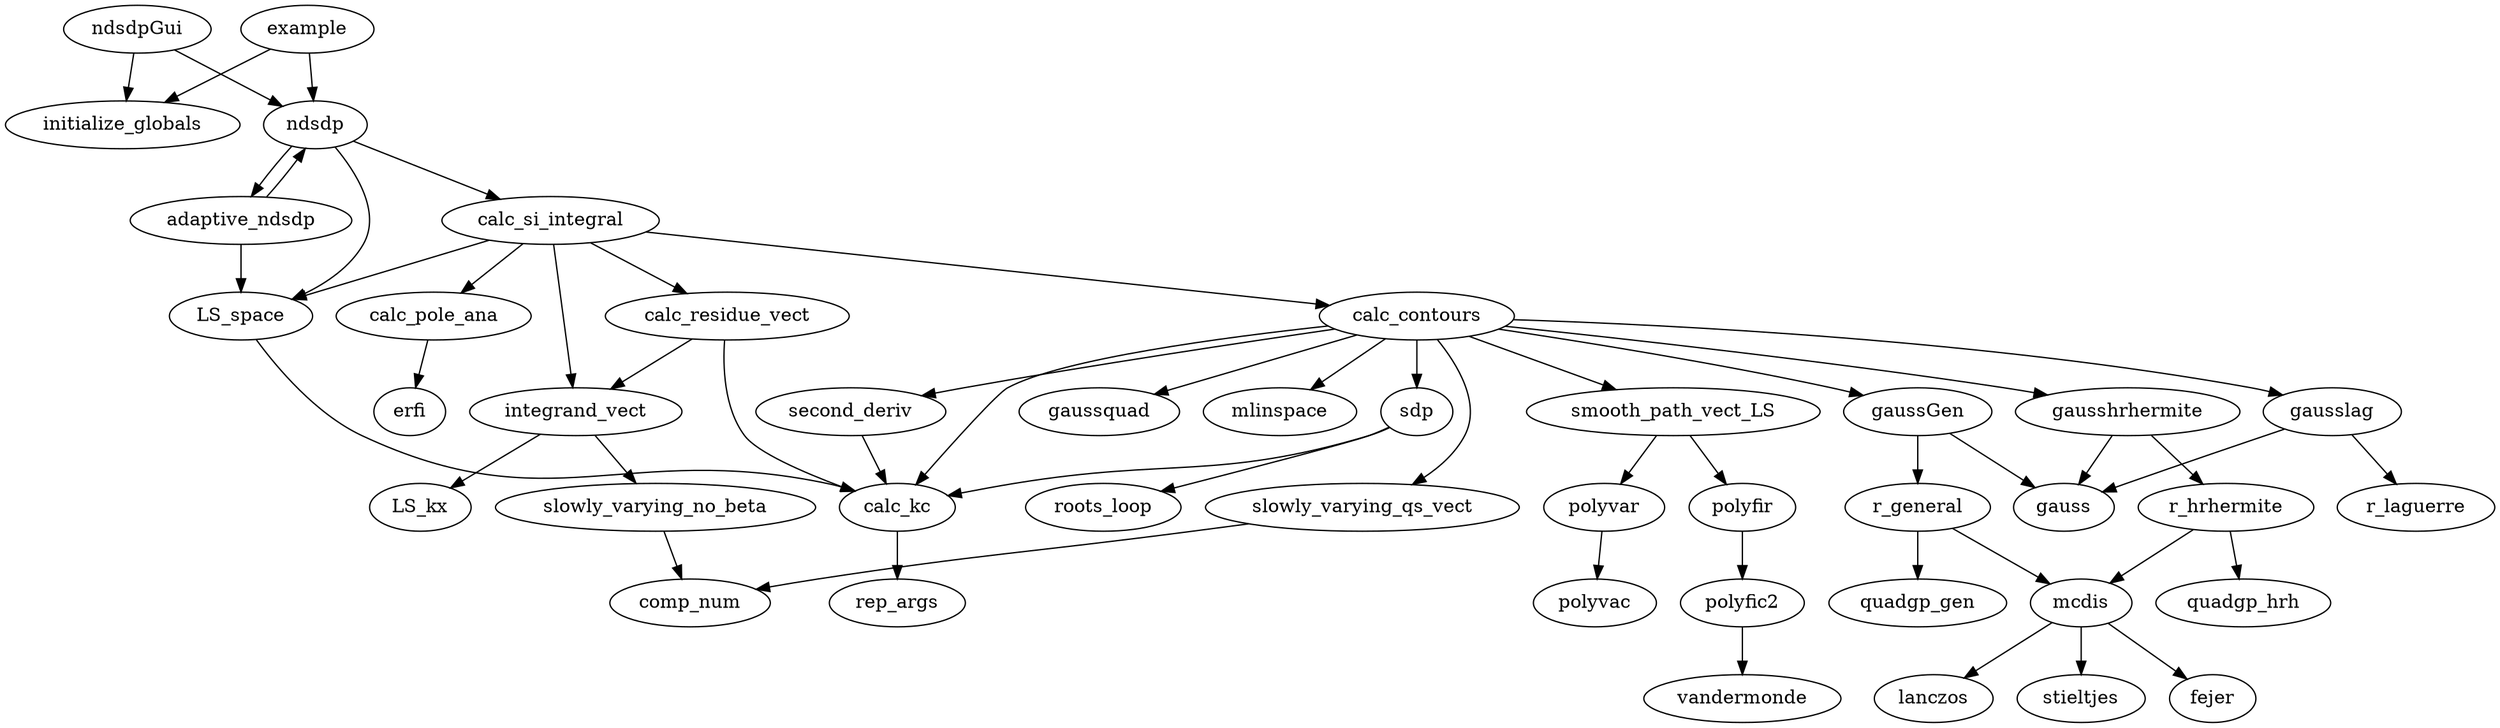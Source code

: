 /* Created by mdot for Matlab */
digraph m2html {
  LS_space -> calc_kc;
  adaptive_ndsdp -> LS_space;
  adaptive_ndsdp -> ndsdp;
  calc_contours -> calc_kc;
  calc_contours -> gaussGen;
  calc_contours -> gausshrhermite;
  calc_contours -> gausslag;
  calc_contours -> gaussquad;
  calc_contours -> mlinspace;
  calc_contours -> sdp;
  calc_contours -> second_deriv;
  calc_contours -> slowly_varying_qs_vect;
  calc_contours -> smooth_path_vect_LS;
  calc_kc -> rep_args;
  calc_pole_ana -> erfi;
  calc_residue_vect -> calc_kc;
  calc_residue_vect -> integrand_vect;
  calc_si_integral -> LS_space;
  calc_si_integral -> calc_contours;
  calc_si_integral -> calc_pole_ana;
  calc_si_integral -> calc_residue_vect;
  calc_si_integral -> integrand_vect;
  example -> initialize_globals;
  example -> ndsdp;
  gaussGen -> gauss;
  gaussGen -> r_general;
  gausshrhermite -> gauss;
  gausshrhermite -> r_hrhermite;
  gausslag -> gauss;
  gausslag -> r_laguerre;
  integrand_vect -> LS_kx;
  integrand_vect -> slowly_varying_no_beta;
  mcdis -> fejer;
  mcdis -> lanczos;
  mcdis -> stieltjes;
  ndsdp -> LS_space;
  ndsdp -> adaptive_ndsdp;
  ndsdp -> calc_si_integral;
  ndsdpGui -> initialize_globals;
  ndsdpGui -> ndsdp;
  polyfic2 -> vandermonde;
  polyfir -> polyfic2;
  polyvar -> polyvac;
  r_general -> mcdis;
  r_general -> quadgp_gen;
  r_hrhermite -> mcdis;
  r_hrhermite -> quadgp_hrh;
  sdp -> calc_kc;
  sdp -> roots_loop;
  second_deriv -> calc_kc;
  slowly_varying_no_beta -> comp_num;
  slowly_varying_qs_vect -> comp_num;
  smooth_path_vect_LS -> polyfir;
  smooth_path_vect_LS -> polyvar;

  LS_kx [URL="LS_kx.html"];
  LS_space [URL="LS_space.html"];
  adaptive_ndsdp [URL="adaptive_ndsdp.html"];
  calc_contours [URL="calc_contours.html"];
  calc_kc [URL="calc_kc.html"];
  calc_pole_ana [URL="calc_pole_ana.html"];
  calc_residue_vect [URL="calc_residue_vect.html"];
  calc_si_integral [URL="calc_si_integral.html"];
  comp_num [URL="comp_num.html"];
  erfi [URL="erfi.html"];
  example [URL="example.html"];
  fejer [URL="fejer.html"];
  gauss [URL="gauss.html"];
  gaussGen [URL="gaussGen.html"];
  gausshrhermite [URL="gausshrhermite.html"];
  gausslag [URL="gausslag.html"];
  gaussquad [URL="gaussquad.html"];
  initialize_globals [URL="initialize_globals.html"];
  integrand_vect [URL="integrand_vect.html"];
  lanczos [URL="lanczos.html"];
  mcdis [URL="mcdis.html"];
  mlinspace [URL="mlinspace.html"];
  ndsdp [URL="ndsdp.html"];
  ndsdpGui [URL="ndsdpGui.html"];
  polyfic2 [URL="polyfic2.html"];
  polyfir [URL="polyfir.html"];
  polyvac [URL="polyvac.html"];
  polyvar [URL="polyvar.html"];
  quadgp_gen [URL="quadgp_gen.html"];
  quadgp_hrh [URL="quadgp_hrh.html"];
  r_general [URL="r_general.html"];
  r_hrhermite [URL="r_hrhermite.html"];
  r_laguerre [URL="r_laguerre.html"];
  rep_args [URL="rep_args.html"];
  roots_loop [URL="roots_loop.html"];
  sdp [URL="sdp.html"];
  second_deriv [URL="second_deriv.html"];
  slowly_varying_no_beta [URL="slowly_varying_no_beta.html"];
  slowly_varying_qs_vect [URL="slowly_varying_qs_vect.html"];
  smooth_path_vect_LS [URL="smooth_path_vect_LS.html"];
  stieltjes [URL="stieltjes.html"];
  vandermonde [URL="vandermonde.html"];
}